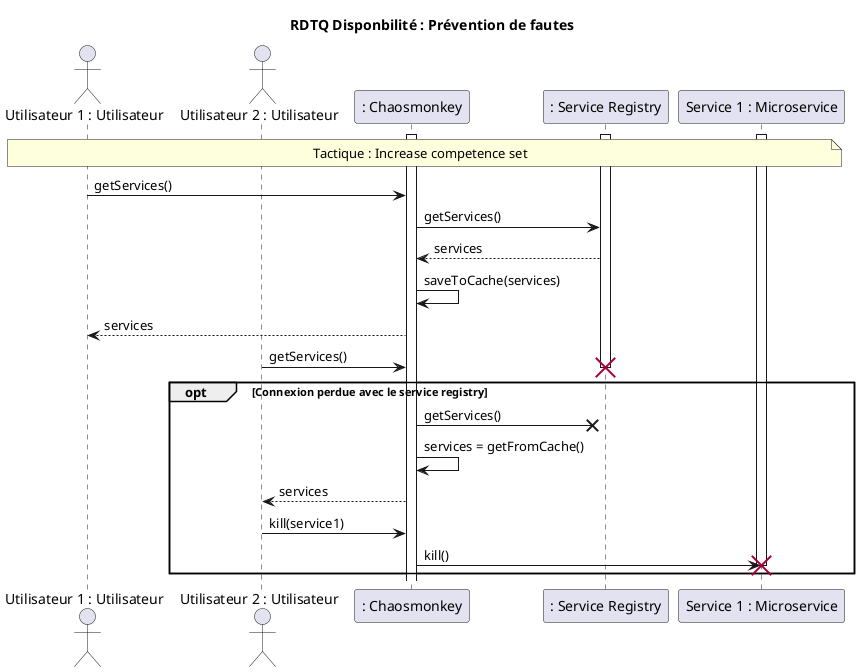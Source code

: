 @startuml
title RDTQ Disponbilité : Prévention de fautes

actor "Utilisateur 1 : Utilisateur" as user1
actor "Utilisateur 2 : Utilisateur" as user2
participant ": Chaosmonkey" as chaos
participant ": Service Registry" as services
participant "Service 1 : Microservice" as s1

note over user1, s1 : Tactique : Increase competence set
activate chaos
activate services
activate s1
user1 -> chaos : getServices()
chaos -> services : getServices()
services --> chaos : services
chaos -> chaos : saveToCache(services)
chaos --> user1 : services
user2 -> chaos : getServices()
opt Connexion perdue avec le service registry
  destroy services
  chaos -x services : getServices()
  chaos -> chaos : services = getFromCache()
  chaos --> user2 : services
  user2 -> chaos : kill(service1)
  chaos -> s1 : kill()
  destroy s1
end


@enduml

